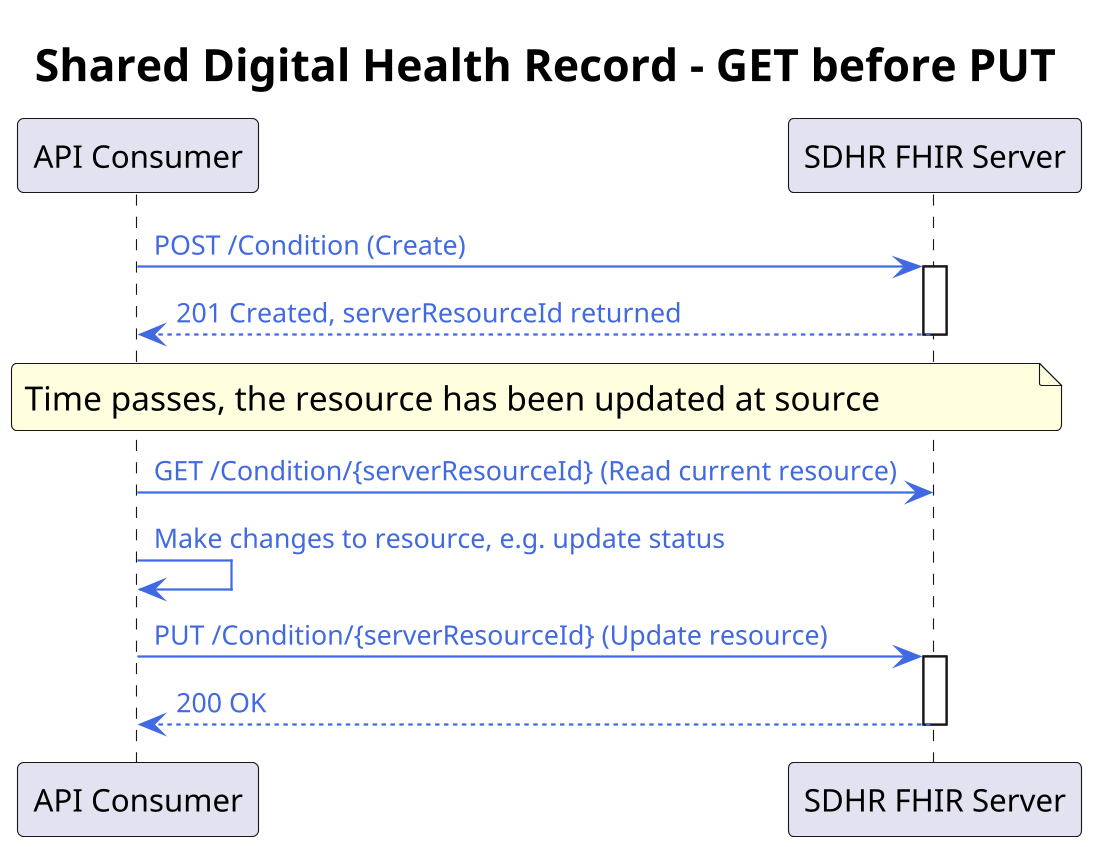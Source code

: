 @startuml

skinparam dpi 100 
scale max 350 width

skinparam ActivityDiamondBackgroundColor #RoyalBlue
skinparam ArrowColor #RoyalBlue   
skinparam ArrowFontColor #RoyalBlue   
skinparam ArrowFontSize 12
skinparam ArrowMessageAlignment right
skinparam BoxPadding 10
skinparam ClassFontSize 16
skinparam ClassFontStyle bold
skinparam ClassStereotypeFontSize 16
skinparam dpi 300
skinparam FooterFontSize 14
skinparam FooterFontStyle italic
skinparam LegendBackgroundColor #Snow
skinparam LegendFontName Helvetica
skinparam LegendFontSize 16
skinparam linetype ortho
skinparam nodesep 70
skinparam NoteBackgroundColor #LightYellow
skinparam NoteFontSize 15
skinparam NoteTextAlignment left
skinparam ranksep 60
skinparam roundcorner 5
skinparam TitleFontSize 20

title "Shared Digital Health Record - GET before PUT"
participant "API Consumer" as Client
participant "SDHR FHIR Server" as Server

Client -> Server: POST /Condition (Create)
activate Server
Server --> Client: 201 Created, serverResourceId returned
deactivate Server

note over Client, Server: Time passes, the resource has been updated at source

Client -> Server: GET /Condition/{serverResourceId} (Read current resource)
Client -> Client: Make changes to resource, e.g. update status
Client -> Server: PUT /Condition/{serverResourceId} (Update resource)
activate Server
Server --> Client: 200 OK
deactivate Server
@enduml
